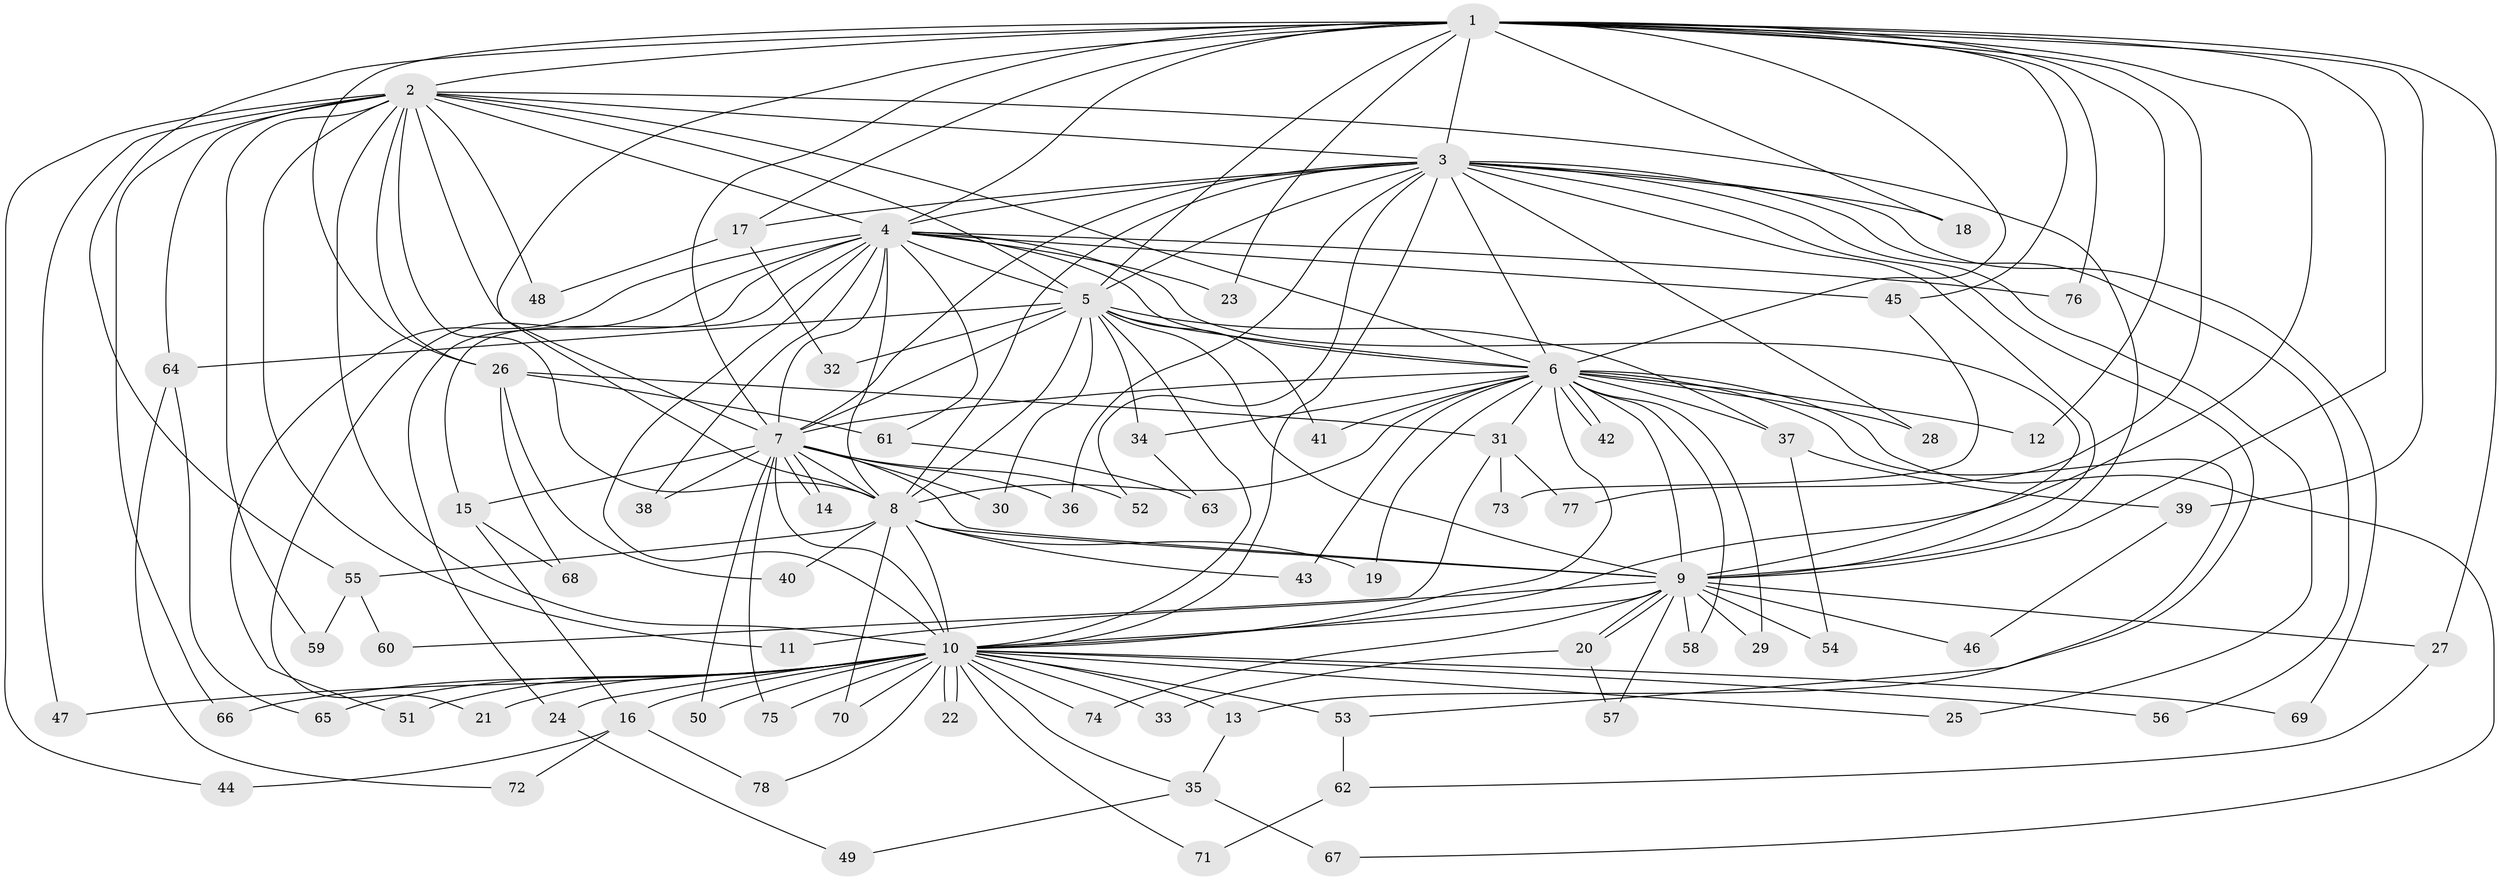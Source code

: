// Generated by graph-tools (version 1.1) at 2025/11/02/27/25 16:11:02]
// undirected, 78 vertices, 181 edges
graph export_dot {
graph [start="1"]
  node [color=gray90,style=filled];
  1;
  2;
  3;
  4;
  5;
  6;
  7;
  8;
  9;
  10;
  11;
  12;
  13;
  14;
  15;
  16;
  17;
  18;
  19;
  20;
  21;
  22;
  23;
  24;
  25;
  26;
  27;
  28;
  29;
  30;
  31;
  32;
  33;
  34;
  35;
  36;
  37;
  38;
  39;
  40;
  41;
  42;
  43;
  44;
  45;
  46;
  47;
  48;
  49;
  50;
  51;
  52;
  53;
  54;
  55;
  56;
  57;
  58;
  59;
  60;
  61;
  62;
  63;
  64;
  65;
  66;
  67;
  68;
  69;
  70;
  71;
  72;
  73;
  74;
  75;
  76;
  77;
  78;
  1 -- 2;
  1 -- 3;
  1 -- 4;
  1 -- 5;
  1 -- 6;
  1 -- 7;
  1 -- 8;
  1 -- 9;
  1 -- 10;
  1 -- 12;
  1 -- 17;
  1 -- 18;
  1 -- 23;
  1 -- 26;
  1 -- 27;
  1 -- 39;
  1 -- 45;
  1 -- 55;
  1 -- 76;
  1 -- 77;
  2 -- 3;
  2 -- 4;
  2 -- 5;
  2 -- 6;
  2 -- 7;
  2 -- 8;
  2 -- 9;
  2 -- 10;
  2 -- 11;
  2 -- 26;
  2 -- 44;
  2 -- 47;
  2 -- 48;
  2 -- 59;
  2 -- 64;
  2 -- 66;
  3 -- 4;
  3 -- 5;
  3 -- 6;
  3 -- 7;
  3 -- 8;
  3 -- 9;
  3 -- 10;
  3 -- 13;
  3 -- 17;
  3 -- 18;
  3 -- 25;
  3 -- 28;
  3 -- 36;
  3 -- 52;
  3 -- 56;
  3 -- 69;
  4 -- 5;
  4 -- 6;
  4 -- 7;
  4 -- 8;
  4 -- 9;
  4 -- 10;
  4 -- 15;
  4 -- 21;
  4 -- 23;
  4 -- 24;
  4 -- 38;
  4 -- 45;
  4 -- 51;
  4 -- 61;
  4 -- 76;
  5 -- 6;
  5 -- 7;
  5 -- 8;
  5 -- 9;
  5 -- 10;
  5 -- 30;
  5 -- 32;
  5 -- 34;
  5 -- 37;
  5 -- 41;
  5 -- 64;
  6 -- 7;
  6 -- 8;
  6 -- 9;
  6 -- 10;
  6 -- 12;
  6 -- 19;
  6 -- 28;
  6 -- 29;
  6 -- 31;
  6 -- 34;
  6 -- 37;
  6 -- 41;
  6 -- 42;
  6 -- 42;
  6 -- 43;
  6 -- 53;
  6 -- 58;
  6 -- 67;
  7 -- 8;
  7 -- 9;
  7 -- 10;
  7 -- 14;
  7 -- 14;
  7 -- 15;
  7 -- 30;
  7 -- 36;
  7 -- 38;
  7 -- 50;
  7 -- 52;
  7 -- 75;
  8 -- 9;
  8 -- 10;
  8 -- 19;
  8 -- 40;
  8 -- 43;
  8 -- 55;
  8 -- 70;
  9 -- 10;
  9 -- 11;
  9 -- 20;
  9 -- 20;
  9 -- 27;
  9 -- 29;
  9 -- 46;
  9 -- 54;
  9 -- 57;
  9 -- 58;
  9 -- 74;
  10 -- 13;
  10 -- 16;
  10 -- 21;
  10 -- 22;
  10 -- 22;
  10 -- 24;
  10 -- 25;
  10 -- 33;
  10 -- 35;
  10 -- 47;
  10 -- 50;
  10 -- 51;
  10 -- 53;
  10 -- 56;
  10 -- 65;
  10 -- 66;
  10 -- 69;
  10 -- 70;
  10 -- 71;
  10 -- 74;
  10 -- 75;
  10 -- 78;
  13 -- 35;
  15 -- 16;
  15 -- 68;
  16 -- 44;
  16 -- 72;
  16 -- 78;
  17 -- 32;
  17 -- 48;
  20 -- 33;
  20 -- 57;
  24 -- 49;
  26 -- 31;
  26 -- 40;
  26 -- 61;
  26 -- 68;
  27 -- 62;
  31 -- 60;
  31 -- 73;
  31 -- 77;
  34 -- 63;
  35 -- 49;
  35 -- 67;
  37 -- 39;
  37 -- 54;
  39 -- 46;
  45 -- 73;
  53 -- 62;
  55 -- 59;
  55 -- 60;
  61 -- 63;
  62 -- 71;
  64 -- 65;
  64 -- 72;
}
